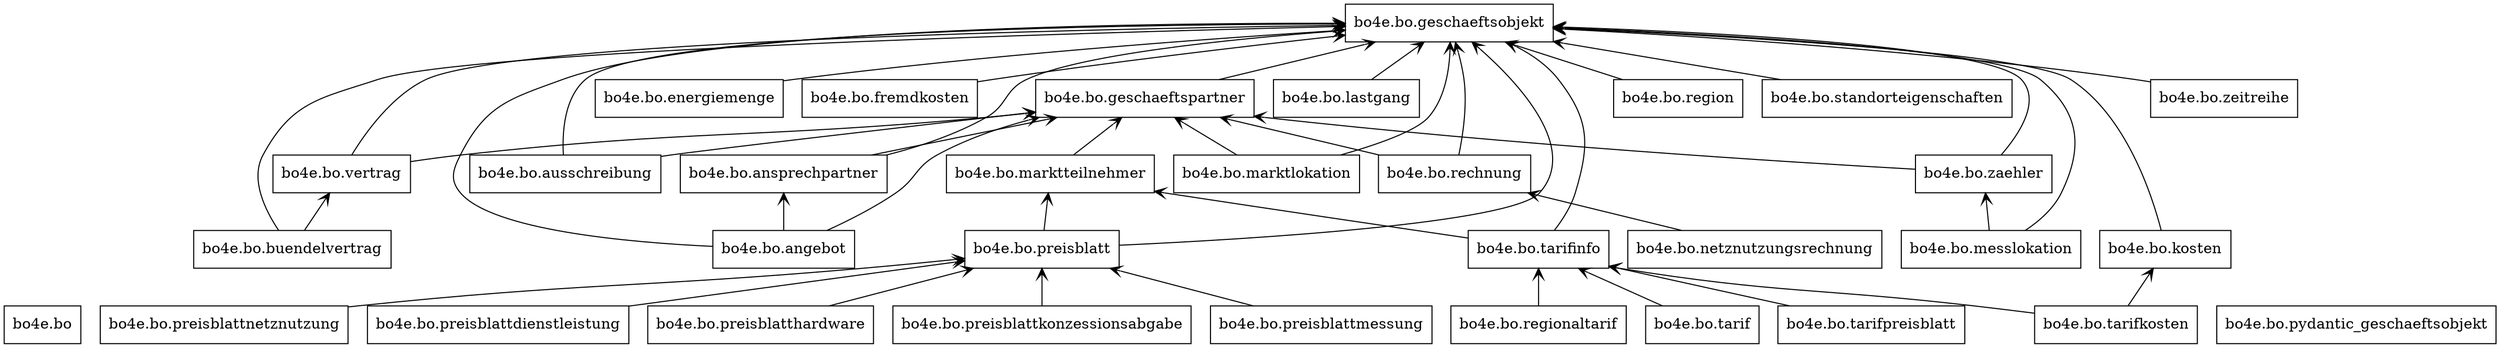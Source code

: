 digraph "packages" {
rankdir=BT
charset="utf-8"
"bo4e.bo" [color="black", label="bo4e.bo", shape="box", style="solid"];
"bo4e.bo.angebot" [color="black", label="bo4e.bo.angebot", shape="box", style="solid"];
"bo4e.bo.ansprechpartner" [color="black", label="bo4e.bo.ansprechpartner", shape="box", style="solid"];
"bo4e.bo.ausschreibung" [color="black", label="bo4e.bo.ausschreibung", shape="box", style="solid"];
"bo4e.bo.buendelvertrag" [color="black", label="bo4e.bo.buendelvertrag", shape="box", style="solid"];
"bo4e.bo.energiemenge" [color="black", label="bo4e.bo.energiemenge", shape="box", style="solid"];
"bo4e.bo.fremdkosten" [color="black", label="bo4e.bo.fremdkosten", shape="box", style="solid"];
"bo4e.bo.geschaeftsobjekt" [color="black", label="bo4e.bo.geschaeftsobjekt", shape="box", style="solid"];
"bo4e.bo.geschaeftspartner" [color="black", label="bo4e.bo.geschaeftspartner", shape="box", style="solid"];
"bo4e.bo.kosten" [color="black", label="bo4e.bo.kosten", shape="box", style="solid"];
"bo4e.bo.lastgang" [color="black", label="bo4e.bo.lastgang", shape="box", style="solid"];
"bo4e.bo.marktlokation" [color="black", label="bo4e.bo.marktlokation", shape="box", style="solid"];
"bo4e.bo.marktteilnehmer" [color="black", label="bo4e.bo.marktteilnehmer", shape="box", style="solid"];
"bo4e.bo.messlokation" [color="black", label="bo4e.bo.messlokation", shape="box", style="solid"];
"bo4e.bo.netznutzungsrechnung" [color="black", label="bo4e.bo.netznutzungsrechnung", shape="box", style="solid"];
"bo4e.bo.preisblatt" [color="black", label="bo4e.bo.preisblatt", shape="box", style="solid"];
"bo4e.bo.preisblattdienstleistung" [color="black", label="bo4e.bo.preisblattdienstleistung", shape="box", style="solid"];
"bo4e.bo.preisblatthardware" [color="black", label="bo4e.bo.preisblatthardware", shape="box", style="solid"];
"bo4e.bo.preisblattkonzessionsabgabe" [color="black", label="bo4e.bo.preisblattkonzessionsabgabe", shape="box", style="solid"];
"bo4e.bo.preisblattmessung" [color="black", label="bo4e.bo.preisblattmessung", shape="box", style="solid"];
"bo4e.bo.preisblattnetznutzung" [color="black", label="bo4e.bo.preisblattnetznutzung", shape="box", style="solid"];
"bo4e.bo.pydantic_geschaeftsobjekt" [color="black", label="bo4e.bo.pydantic_geschaeftsobjekt", shape="box", style="solid"];
"bo4e.bo.rechnung" [color="black", label="bo4e.bo.rechnung", shape="box", style="solid"];
"bo4e.bo.region" [color="black", label="bo4e.bo.region", shape="box", style="solid"];
"bo4e.bo.regionaltarif" [color="black", label="bo4e.bo.regionaltarif", shape="box", style="solid"];
"bo4e.bo.standorteigenschaften" [color="black", label="bo4e.bo.standorteigenschaften", shape="box", style="solid"];
"bo4e.bo.tarif" [color="black", label="bo4e.bo.tarif", shape="box", style="solid"];
"bo4e.bo.tarifinfo" [color="black", label="bo4e.bo.tarifinfo", shape="box", style="solid"];
"bo4e.bo.tarifkosten" [color="black", label="bo4e.bo.tarifkosten", shape="box", style="solid"];
"bo4e.bo.tarifpreisblatt" [color="black", label="bo4e.bo.tarifpreisblatt", shape="box", style="solid"];
"bo4e.bo.vertrag" [color="black", label="bo4e.bo.vertrag", shape="box", style="solid"];
"bo4e.bo.zaehler" [color="black", label="bo4e.bo.zaehler", shape="box", style="solid"];
"bo4e.bo.zeitreihe" [color="black", label="bo4e.bo.zeitreihe", shape="box", style="solid"];
"bo4e.bo.angebot" -> "bo4e.bo.ansprechpartner" [arrowhead="open", arrowtail="none"];
"bo4e.bo.angebot" -> "bo4e.bo.geschaeftsobjekt" [arrowhead="open", arrowtail="none"];
"bo4e.bo.angebot" -> "bo4e.bo.geschaeftspartner" [arrowhead="open", arrowtail="none"];
"bo4e.bo.ansprechpartner" -> "bo4e.bo.geschaeftsobjekt" [arrowhead="open", arrowtail="none"];
"bo4e.bo.ansprechpartner" -> "bo4e.bo.geschaeftspartner" [arrowhead="open", arrowtail="none"];
"bo4e.bo.ausschreibung" -> "bo4e.bo.geschaeftsobjekt" [arrowhead="open", arrowtail="none"];
"bo4e.bo.ausschreibung" -> "bo4e.bo.geschaeftspartner" [arrowhead="open", arrowtail="none"];
"bo4e.bo.buendelvertrag" -> "bo4e.bo.geschaeftsobjekt" [arrowhead="open", arrowtail="none"];
"bo4e.bo.buendelvertrag" -> "bo4e.bo.vertrag" [arrowhead="open", arrowtail="none"];
"bo4e.bo.energiemenge" -> "bo4e.bo.geschaeftsobjekt" [arrowhead="open", arrowtail="none"];
"bo4e.bo.fremdkosten" -> "bo4e.bo.geschaeftsobjekt" [arrowhead="open", arrowtail="none"];
"bo4e.bo.geschaeftspartner" -> "bo4e.bo.geschaeftsobjekt" [arrowhead="open", arrowtail="none"];
"bo4e.bo.kosten" -> "bo4e.bo.geschaeftsobjekt" [arrowhead="open", arrowtail="none"];
"bo4e.bo.lastgang" -> "bo4e.bo.geschaeftsobjekt" [arrowhead="open", arrowtail="none"];
"bo4e.bo.marktlokation" -> "bo4e.bo.geschaeftsobjekt" [arrowhead="open", arrowtail="none"];
"bo4e.bo.marktlokation" -> "bo4e.bo.geschaeftspartner" [arrowhead="open", arrowtail="none"];
"bo4e.bo.marktteilnehmer" -> "bo4e.bo.geschaeftspartner" [arrowhead="open", arrowtail="none"];
"bo4e.bo.messlokation" -> "bo4e.bo.geschaeftsobjekt" [arrowhead="open", arrowtail="none"];
"bo4e.bo.messlokation" -> "bo4e.bo.zaehler" [arrowhead="open", arrowtail="none"];
"bo4e.bo.netznutzungsrechnung" -> "bo4e.bo.rechnung" [arrowhead="open", arrowtail="none"];
"bo4e.bo.preisblatt" -> "bo4e.bo.geschaeftsobjekt" [arrowhead="open", arrowtail="none"];
"bo4e.bo.preisblatt" -> "bo4e.bo.marktteilnehmer" [arrowhead="open", arrowtail="none"];
"bo4e.bo.preisblattdienstleistung" -> "bo4e.bo.preisblatt" [arrowhead="open", arrowtail="none"];
"bo4e.bo.preisblatthardware" -> "bo4e.bo.preisblatt" [arrowhead="open", arrowtail="none"];
"bo4e.bo.preisblattkonzessionsabgabe" -> "bo4e.bo.preisblatt" [arrowhead="open", arrowtail="none"];
"bo4e.bo.preisblattmessung" -> "bo4e.bo.preisblatt" [arrowhead="open", arrowtail="none"];
"bo4e.bo.preisblattnetznutzung" -> "bo4e.bo.preisblatt" [arrowhead="open", arrowtail="none"];
"bo4e.bo.rechnung" -> "bo4e.bo.geschaeftsobjekt" [arrowhead="open", arrowtail="none"];
"bo4e.bo.rechnung" -> "bo4e.bo.geschaeftspartner" [arrowhead="open", arrowtail="none"];
"bo4e.bo.region" -> "bo4e.bo.geschaeftsobjekt" [arrowhead="open", arrowtail="none"];
"bo4e.bo.regionaltarif" -> "bo4e.bo.tarifinfo" [arrowhead="open", arrowtail="none"];
"bo4e.bo.standorteigenschaften" -> "bo4e.bo.geschaeftsobjekt" [arrowhead="open", arrowtail="none"];
"bo4e.bo.tarif" -> "bo4e.bo.tarifinfo" [arrowhead="open", arrowtail="none"];
"bo4e.bo.tarifinfo" -> "bo4e.bo.geschaeftsobjekt" [arrowhead="open", arrowtail="none"];
"bo4e.bo.tarifinfo" -> "bo4e.bo.marktteilnehmer" [arrowhead="open", arrowtail="none"];
"bo4e.bo.tarifkosten" -> "bo4e.bo.kosten" [arrowhead="open", arrowtail="none"];
"bo4e.bo.tarifkosten" -> "bo4e.bo.tarifinfo" [arrowhead="open", arrowtail="none"];
"bo4e.bo.tarifpreisblatt" -> "bo4e.bo.tarifinfo" [arrowhead="open", arrowtail="none"];
"bo4e.bo.vertrag" -> "bo4e.bo.geschaeftsobjekt" [arrowhead="open", arrowtail="none"];
"bo4e.bo.vertrag" -> "bo4e.bo.geschaeftspartner" [arrowhead="open", arrowtail="none"];
"bo4e.bo.zaehler" -> "bo4e.bo.geschaeftsobjekt" [arrowhead="open", arrowtail="none"];
"bo4e.bo.zaehler" -> "bo4e.bo.geschaeftspartner" [arrowhead="open", arrowtail="none"];
"bo4e.bo.zeitreihe" -> "bo4e.bo.geschaeftsobjekt" [arrowhead="open", arrowtail="none"];
}
